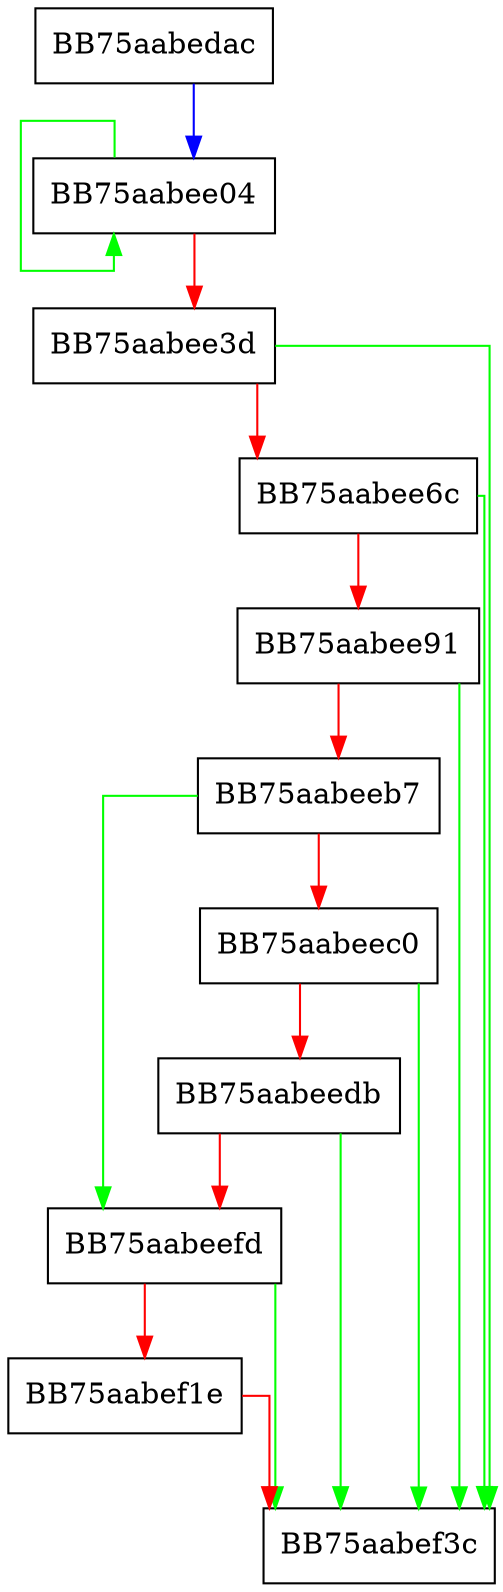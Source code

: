 digraph buildDynamic {
  node [shape="box"];
  graph [splines=ortho];
  BB75aabedac -> BB75aabee04 [color="blue"];
  BB75aabee04 -> BB75aabee04 [color="green"];
  BB75aabee04 -> BB75aabee3d [color="red"];
  BB75aabee3d -> BB75aabef3c [color="green"];
  BB75aabee3d -> BB75aabee6c [color="red"];
  BB75aabee6c -> BB75aabef3c [color="green"];
  BB75aabee6c -> BB75aabee91 [color="red"];
  BB75aabee91 -> BB75aabef3c [color="green"];
  BB75aabee91 -> BB75aabeeb7 [color="red"];
  BB75aabeeb7 -> BB75aabeefd [color="green"];
  BB75aabeeb7 -> BB75aabeec0 [color="red"];
  BB75aabeec0 -> BB75aabef3c [color="green"];
  BB75aabeec0 -> BB75aabeedb [color="red"];
  BB75aabeedb -> BB75aabef3c [color="green"];
  BB75aabeedb -> BB75aabeefd [color="red"];
  BB75aabeefd -> BB75aabef3c [color="green"];
  BB75aabeefd -> BB75aabef1e [color="red"];
  BB75aabef1e -> BB75aabef3c [color="red"];
}